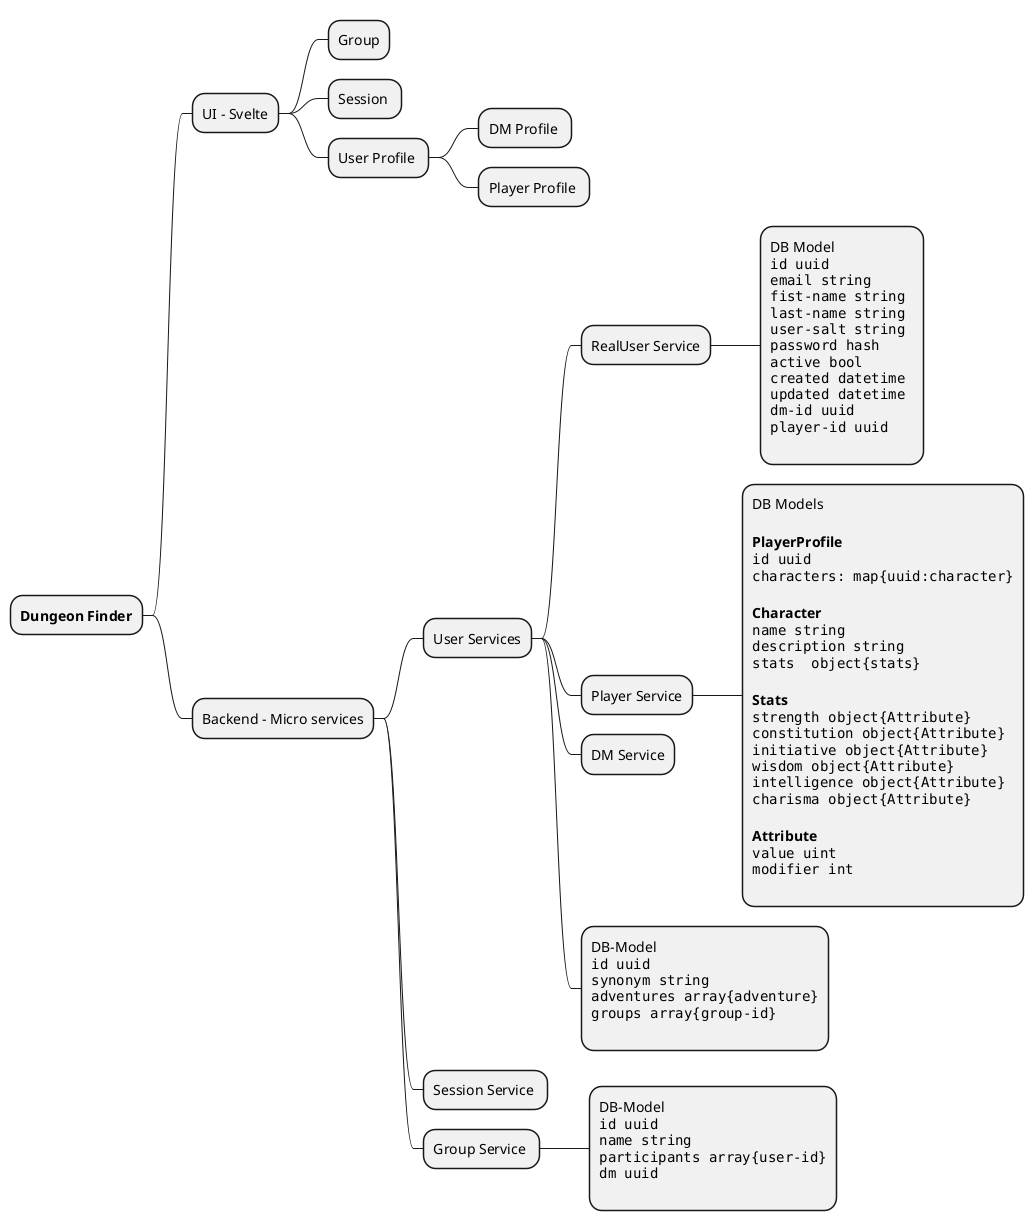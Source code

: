 @startmindmap
* **Dungeon Finder**
** UI - Svelte
*** Group
*** Session 
*** User Profile 
**** DM Profile 
**** Player Profile 

** Backend - Micro services
***  User Services
**** RealUser Service
*****:DB Model
<code>
id uuid 
email string
fist-name string 
last-name string
user-salt string 
password hash
active bool
created datetime
updated datetime
dm-id uuid 
player-id uuid 
</code>
;
**** Player Service
*****:DB Models

**PlayerProfile**
<code>
id uuid 
characters: map{uuid:character}
</code>

**Character**
<code>
name string 
description string  
stats  object{stats}
</code>

**Stats** 
<code>
strength object{Attribute}
constitution object{Attribute}
initiative object{Attribute}
wisdom object{Attribute}
intelligence object{Attribute}
charisma object{Attribute}
</code>

**Attribute** 
<code>
value uint 
modifier int 
</code>
;
**** DM Service
****:DB-Model
<code>
id uuid
synonym string
adventures array{adventure}
groups array{group-id}
</code>
;
*** Session Service 
*** Group Service 
****:DB-Model
<code>
id uuid
name string
participants array{user-id}
dm uuid
</code>
;
@endmindmap